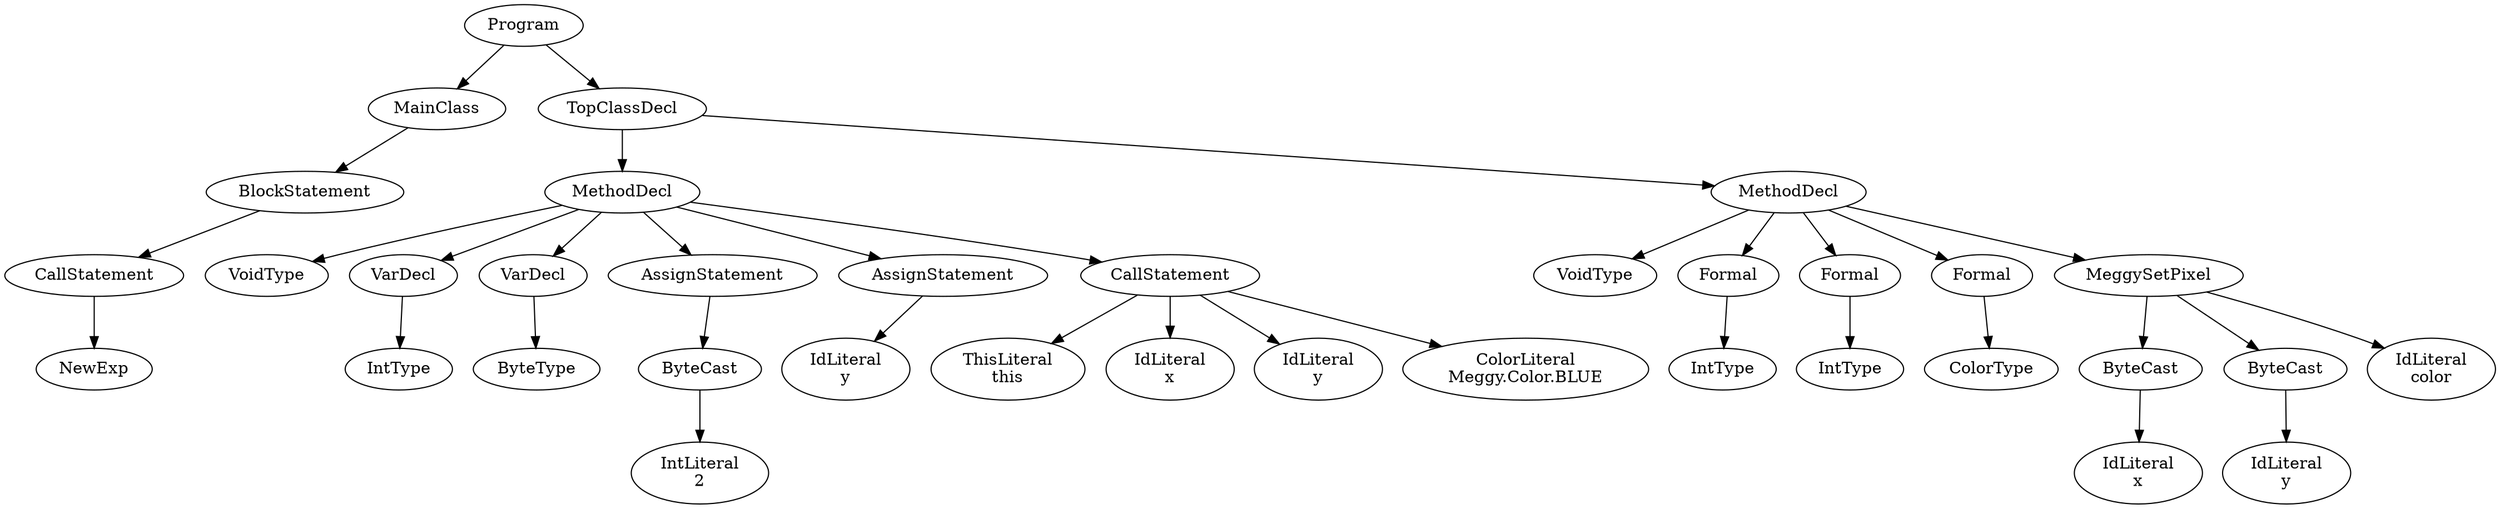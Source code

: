 digraph ASTGraph {
0 [ label="Program" ];
1 [ label="MainClass" ];
0 -> 1
2 [ label="BlockStatement" ];
1 -> 2
3 [ label="CallStatement" ];
2 -> 3
4 [ label="NewExp" ];
3 -> 4
5 [ label="TopClassDecl" ];
0 -> 5
6 [ label="MethodDecl" ];
5 -> 6
7 [ label="VoidType" ];
6 -> 7
8 [ label="VarDecl" ];
6 -> 8
9 [ label="IntType" ];
8 -> 9
10 [ label="VarDecl" ];
6 -> 10
11 [ label="ByteType" ];
10 -> 11
12 [ label="AssignStatement" ];
6 -> 12
13 [ label="ByteCast" ];
12 -> 13
14 [ label="IntLiteral\n2" ];
13 -> 14
15 [ label="AssignStatement" ];
6 -> 15
16 [ label="IdLiteral\ny" ];
15 -> 16
17 [ label="CallStatement" ];
6 -> 17
18 [ label="ThisLiteral\nthis" ];
17 -> 18
19 [ label="IdLiteral\nx" ];
17 -> 19
20 [ label="IdLiteral\ny" ];
17 -> 20
21 [ label="ColorLiteral\nMeggy.Color.BLUE" ];
17 -> 21
22 [ label="MethodDecl" ];
5 -> 22
23 [ label="VoidType" ];
22 -> 23
24 [ label="Formal" ];
22 -> 24
25 [ label="IntType" ];
24 -> 25
26 [ label="Formal" ];
22 -> 26
27 [ label="IntType" ];
26 -> 27
28 [ label="Formal" ];
22 -> 28
29 [ label="ColorType" ];
28 -> 29
30 [ label="MeggySetPixel" ];
22 -> 30
31 [ label="ByteCast" ];
30 -> 31
32 [ label="IdLiteral\nx" ];
31 -> 32
33 [ label="ByteCast" ];
30 -> 33
34 [ label="IdLiteral\ny" ];
33 -> 34
35 [ label="IdLiteral\ncolor" ];
30 -> 35
}
